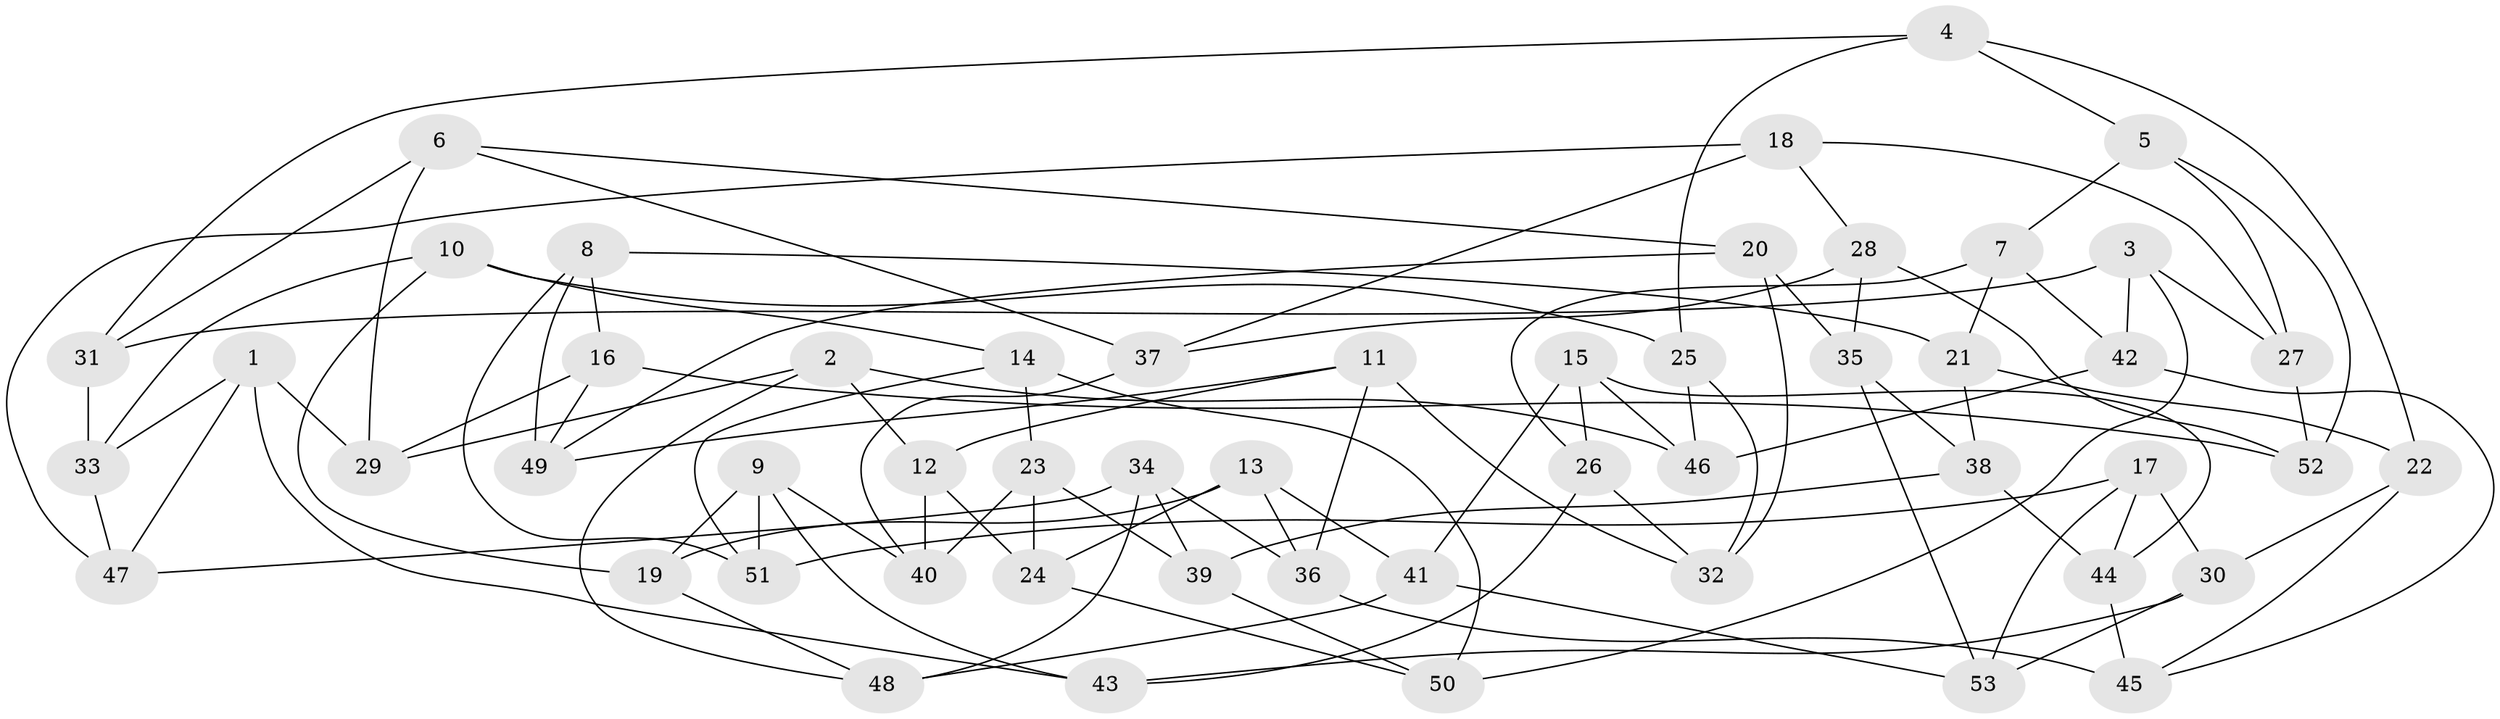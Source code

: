 // Generated by graph-tools (version 1.1) at 2025/16/03/09/25 04:16:30]
// undirected, 53 vertices, 106 edges
graph export_dot {
graph [start="1"]
  node [color=gray90,style=filled];
  1;
  2;
  3;
  4;
  5;
  6;
  7;
  8;
  9;
  10;
  11;
  12;
  13;
  14;
  15;
  16;
  17;
  18;
  19;
  20;
  21;
  22;
  23;
  24;
  25;
  26;
  27;
  28;
  29;
  30;
  31;
  32;
  33;
  34;
  35;
  36;
  37;
  38;
  39;
  40;
  41;
  42;
  43;
  44;
  45;
  46;
  47;
  48;
  49;
  50;
  51;
  52;
  53;
  1 -- 33;
  1 -- 47;
  1 -- 29;
  1 -- 43;
  2 -- 29;
  2 -- 46;
  2 -- 48;
  2 -- 12;
  3 -- 42;
  3 -- 31;
  3 -- 50;
  3 -- 27;
  4 -- 31;
  4 -- 5;
  4 -- 25;
  4 -- 22;
  5 -- 27;
  5 -- 7;
  5 -- 52;
  6 -- 29;
  6 -- 37;
  6 -- 31;
  6 -- 20;
  7 -- 21;
  7 -- 42;
  7 -- 26;
  8 -- 16;
  8 -- 49;
  8 -- 51;
  8 -- 21;
  9 -- 40;
  9 -- 43;
  9 -- 51;
  9 -- 19;
  10 -- 14;
  10 -- 33;
  10 -- 25;
  10 -- 19;
  11 -- 12;
  11 -- 32;
  11 -- 49;
  11 -- 36;
  12 -- 40;
  12 -- 24;
  13 -- 41;
  13 -- 36;
  13 -- 24;
  13 -- 19;
  14 -- 51;
  14 -- 23;
  14 -- 50;
  15 -- 46;
  15 -- 26;
  15 -- 41;
  15 -- 44;
  16 -- 49;
  16 -- 52;
  16 -- 29;
  17 -- 53;
  17 -- 51;
  17 -- 44;
  17 -- 30;
  18 -- 37;
  18 -- 47;
  18 -- 27;
  18 -- 28;
  19 -- 48;
  20 -- 35;
  20 -- 49;
  20 -- 32;
  21 -- 38;
  21 -- 22;
  22 -- 45;
  22 -- 30;
  23 -- 40;
  23 -- 24;
  23 -- 39;
  24 -- 50;
  25 -- 46;
  25 -- 32;
  26 -- 43;
  26 -- 32;
  27 -- 52;
  28 -- 52;
  28 -- 35;
  28 -- 37;
  30 -- 53;
  30 -- 43;
  31 -- 33;
  33 -- 47;
  34 -- 36;
  34 -- 47;
  34 -- 48;
  34 -- 39;
  35 -- 53;
  35 -- 38;
  36 -- 45;
  37 -- 40;
  38 -- 44;
  38 -- 39;
  39 -- 50;
  41 -- 48;
  41 -- 53;
  42 -- 46;
  42 -- 45;
  44 -- 45;
}
